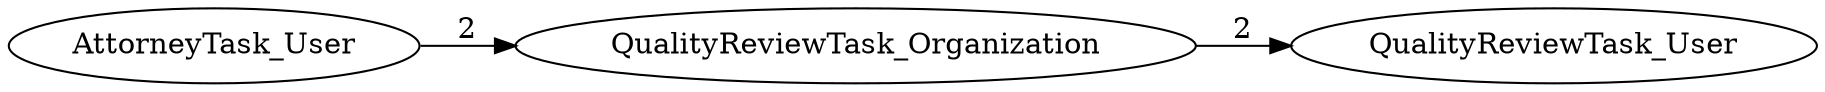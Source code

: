 digraph G {
rankdir="LR";
"QualityReviewTask_Organization" -> "QualityReviewTask_User" [label=2]
"AttorneyTask_User" -> "QualityReviewTask_Organization" [label=2]
}